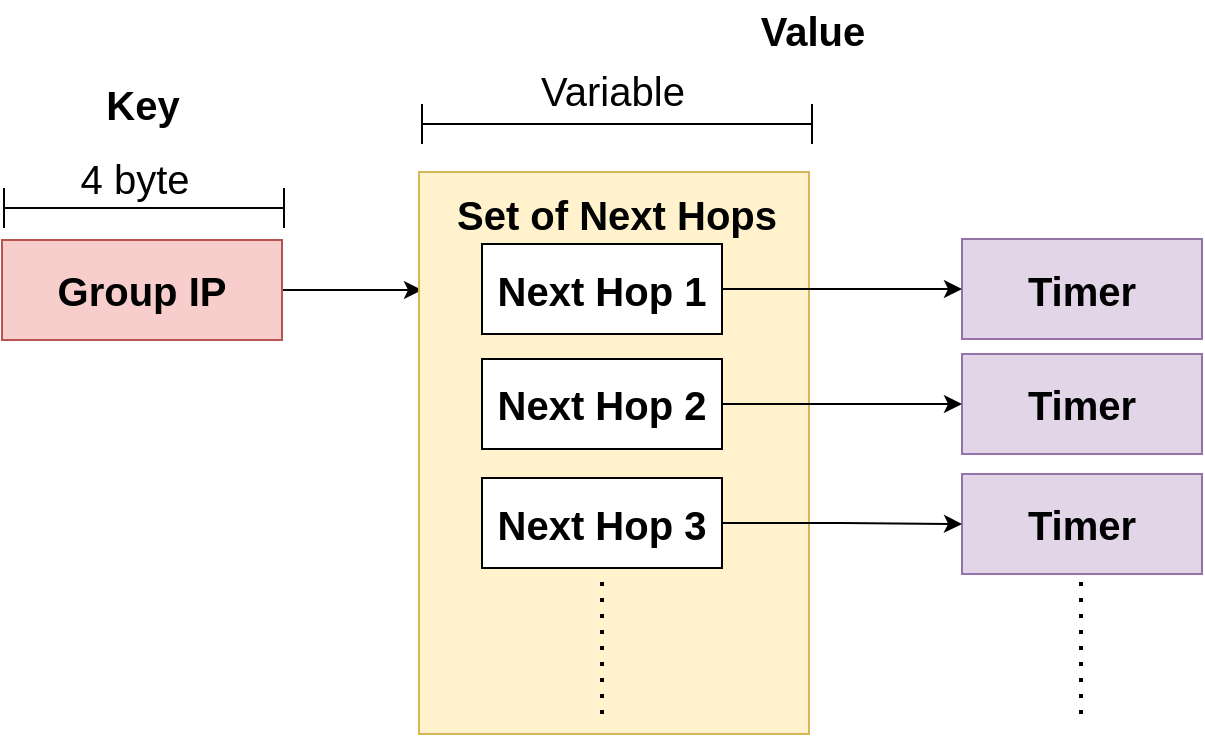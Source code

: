 <mxfile version="14.9.2" type="device"><diagram id="eRYonqHL9b5hYBSjvAid" name="Page-1"><mxGraphModel dx="1422" dy="793" grid="1" gridSize="10" guides="1" tooltips="1" connect="1" arrows="1" fold="1" page="1" pageScale="1" pageWidth="850" pageHeight="1100" math="0" shadow="0"><root><mxCell id="0"/><mxCell id="1" parent="0"/><mxCell id="a4VlZ6nPSZ7E529Za_6f-4" style="edgeStyle=orthogonalEdgeStyle;rounded=0;orthogonalLoop=1;jettySize=auto;html=1;exitX=1;exitY=0.5;exitDx=0;exitDy=0;" parent="1" source="NFPs95WyEAO5oa2GCpYP-179" edge="1"><mxGeometry relative="1" as="geometry"><mxPoint x="350" y="208" as="targetPoint"/></mxGeometry></mxCell><mxCell id="NFPs95WyEAO5oa2GCpYP-179" value="Group IP" style="rounded=0;whiteSpace=wrap;html=1;fontSize=20;fillColor=#f8cecc;strokeColor=#b85450;fontStyle=1" parent="1" vertex="1"><mxGeometry x="140" y="183" width="140" height="50" as="geometry"/></mxCell><mxCell id="NFPs95WyEAO5oa2GCpYP-182" value="Timer" style="rounded=0;whiteSpace=wrap;html=1;fontSize=20;fillColor=#e1d5e7;strokeColor=#9673a6;fontStyle=1" parent="1" vertex="1"><mxGeometry x="620" y="182.5" width="120" height="50" as="geometry"/></mxCell><mxCell id="NFPs95WyEAO5oa2GCpYP-183" value="" style="endArrow=none;html=1;fontSize=20;" parent="1" edge="1"><mxGeometry width="50" height="50" relative="1" as="geometry"><mxPoint x="141" y="167" as="sourcePoint"/><mxPoint x="281" y="167" as="targetPoint"/></mxGeometry></mxCell><mxCell id="NFPs95WyEAO5oa2GCpYP-185" value="" style="endArrow=none;html=1;fontSize=20;" parent="1" edge="1"><mxGeometry width="50" height="50" relative="1" as="geometry"><mxPoint x="281" y="177" as="sourcePoint"/><mxPoint x="281" y="157" as="targetPoint"/></mxGeometry></mxCell><mxCell id="NFPs95WyEAO5oa2GCpYP-186" value="4 byte" style="text;html=1;align=center;verticalAlign=middle;resizable=0;points=[];autosize=1;strokeColor=none;fontSize=20;" parent="1" vertex="1"><mxGeometry x="171" y="137" width="70" height="30" as="geometry"/></mxCell><object label="" data="" id="NFPs95WyEAO5oa2GCpYP-187"><mxCell style="rounded=0;whiteSpace=wrap;html=1;fontSize=20;fillColor=#fff2cc;strokeColor=#d6b656;fontStyle=1" parent="1" vertex="1"><mxGeometry x="348.5" y="149" width="195" height="281" as="geometry"/></mxCell></object><mxCell id="NFPs95WyEAO5oa2GCpYP-188" value="Key" style="text;html=1;align=center;verticalAlign=middle;resizable=0;points=[];autosize=1;strokeColor=none;fontSize=20;fontStyle=1" parent="1" vertex="1"><mxGeometry x="185" y="100" width="50" height="30" as="geometry"/></mxCell><mxCell id="NFPs95WyEAO5oa2GCpYP-189" value="Value" style="text;html=1;align=center;verticalAlign=middle;resizable=0;points=[];autosize=1;strokeColor=none;fontSize=20;fontStyle=1" parent="1" vertex="1"><mxGeometry x="510" y="63" width="70" height="30" as="geometry"/></mxCell><mxCell id="NFPs95WyEAO5oa2GCpYP-190" value="Variable" style="text;html=1;align=center;verticalAlign=middle;resizable=0;points=[];autosize=1;strokeColor=none;fontSize=20;" parent="1" vertex="1"><mxGeometry x="400" y="93" width="90" height="30" as="geometry"/></mxCell><mxCell id="NFPs95WyEAO5oa2GCpYP-195" value="" style="endArrow=none;html=1;fontSize=20;" parent="1" edge="1"><mxGeometry width="50" height="50" relative="1" as="geometry"><mxPoint x="350" y="125" as="sourcePoint"/><mxPoint x="545" y="125" as="targetPoint"/></mxGeometry></mxCell><mxCell id="NFPs95WyEAO5oa2GCpYP-196" value="" style="endArrow=none;html=1;fontSize=20;" parent="1" edge="1"><mxGeometry width="50" height="50" relative="1" as="geometry"><mxPoint x="350" y="135" as="sourcePoint"/><mxPoint x="350" y="115" as="targetPoint"/></mxGeometry></mxCell><mxCell id="NFPs95WyEAO5oa2GCpYP-197" value="" style="endArrow=none;html=1;fontSize=20;" parent="1" edge="1"><mxGeometry width="50" height="50" relative="1" as="geometry"><mxPoint x="545" y="135" as="sourcePoint"/><mxPoint x="545" y="115" as="targetPoint"/></mxGeometry></mxCell><mxCell id="a4VlZ6nPSZ7E529Za_6f-3" value="" style="endArrow=none;html=1;fontSize=20;" parent="1" edge="1"><mxGeometry width="50" height="50" relative="1" as="geometry"><mxPoint x="141" y="177" as="sourcePoint"/><mxPoint x="141" y="157" as="targetPoint"/></mxGeometry></mxCell><mxCell id="I-60lqoBPnJjE5WU_mUS-1" value="Set of Next Hops" style="text;html=1;align=center;verticalAlign=middle;resizable=0;points=[];autosize=1;strokeColor=none;fontSize=20;fontStyle=1" vertex="1" parent="1"><mxGeometry x="357" y="155" width="180" height="30" as="geometry"/></mxCell><mxCell id="I-60lqoBPnJjE5WU_mUS-2" value="Timer" style="rounded=0;whiteSpace=wrap;html=1;fontSize=20;fillColor=#e1d5e7;strokeColor=#9673a6;fontStyle=1" vertex="1" parent="1"><mxGeometry x="620" y="240" width="120" height="50" as="geometry"/></mxCell><mxCell id="I-60lqoBPnJjE5WU_mUS-3" value="Timer" style="rounded=0;whiteSpace=wrap;html=1;fontSize=20;fillColor=#e1d5e7;strokeColor=#9673a6;fontStyle=1" vertex="1" parent="1"><mxGeometry x="620" y="300" width="120" height="50" as="geometry"/></mxCell><mxCell id="I-60lqoBPnJjE5WU_mUS-6" value="" style="endArrow=none;dashed=1;html=1;dashPattern=1 3;strokeWidth=2;" edge="1" parent="1"><mxGeometry width="50" height="50" relative="1" as="geometry"><mxPoint x="679.5" y="420" as="sourcePoint"/><mxPoint x="679.5" y="350" as="targetPoint"/></mxGeometry></mxCell><mxCell id="I-60lqoBPnJjE5WU_mUS-7" value="" style="endArrow=none;dashed=1;html=1;dashPattern=1 3;strokeWidth=2;" edge="1" parent="1"><mxGeometry width="50" height="50" relative="1" as="geometry"><mxPoint x="440" y="420" as="sourcePoint"/><mxPoint x="440" y="350" as="targetPoint"/></mxGeometry></mxCell><mxCell id="I-60lqoBPnJjE5WU_mUS-14" style="edgeStyle=orthogonalEdgeStyle;rounded=0;orthogonalLoop=1;jettySize=auto;html=1;exitX=1;exitY=0.5;exitDx=0;exitDy=0;entryX=0;entryY=0.5;entryDx=0;entryDy=0;fontSize=20;" edge="1" parent="1" source="I-60lqoBPnJjE5WU_mUS-11" target="NFPs95WyEAO5oa2GCpYP-182"><mxGeometry relative="1" as="geometry"/></mxCell><mxCell id="I-60lqoBPnJjE5WU_mUS-11" value="Next Hop 1" style="rounded=0;whiteSpace=wrap;html=1;fontStyle=1;fontSize=20;" vertex="1" parent="1"><mxGeometry x="380" y="185" width="120" height="45" as="geometry"/></mxCell><mxCell id="I-60lqoBPnJjE5WU_mUS-15" style="edgeStyle=orthogonalEdgeStyle;rounded=0;orthogonalLoop=1;jettySize=auto;html=1;exitX=1;exitY=0.5;exitDx=0;exitDy=0;entryX=0;entryY=0.5;entryDx=0;entryDy=0;fontSize=20;" edge="1" parent="1" source="I-60lqoBPnJjE5WU_mUS-12" target="I-60lqoBPnJjE5WU_mUS-2"><mxGeometry relative="1" as="geometry"/></mxCell><mxCell id="I-60lqoBPnJjE5WU_mUS-12" value="Next Hop 2" style="rounded=0;whiteSpace=wrap;html=1;fontStyle=1;fontSize=20;" vertex="1" parent="1"><mxGeometry x="380" y="242.5" width="120" height="45" as="geometry"/></mxCell><mxCell id="I-60lqoBPnJjE5WU_mUS-16" style="edgeStyle=orthogonalEdgeStyle;rounded=0;orthogonalLoop=1;jettySize=auto;html=1;exitX=1;exitY=0.5;exitDx=0;exitDy=0;entryX=0;entryY=0.5;entryDx=0;entryDy=0;fontSize=20;" edge="1" parent="1" source="I-60lqoBPnJjE5WU_mUS-13" target="I-60lqoBPnJjE5WU_mUS-3"><mxGeometry relative="1" as="geometry"/></mxCell><mxCell id="I-60lqoBPnJjE5WU_mUS-13" value="Next Hop 3" style="rounded=0;whiteSpace=wrap;html=1;fontStyle=1;fontSize=20;" vertex="1" parent="1"><mxGeometry x="380" y="302" width="120" height="45" as="geometry"/></mxCell></root></mxGraphModel></diagram></mxfile>